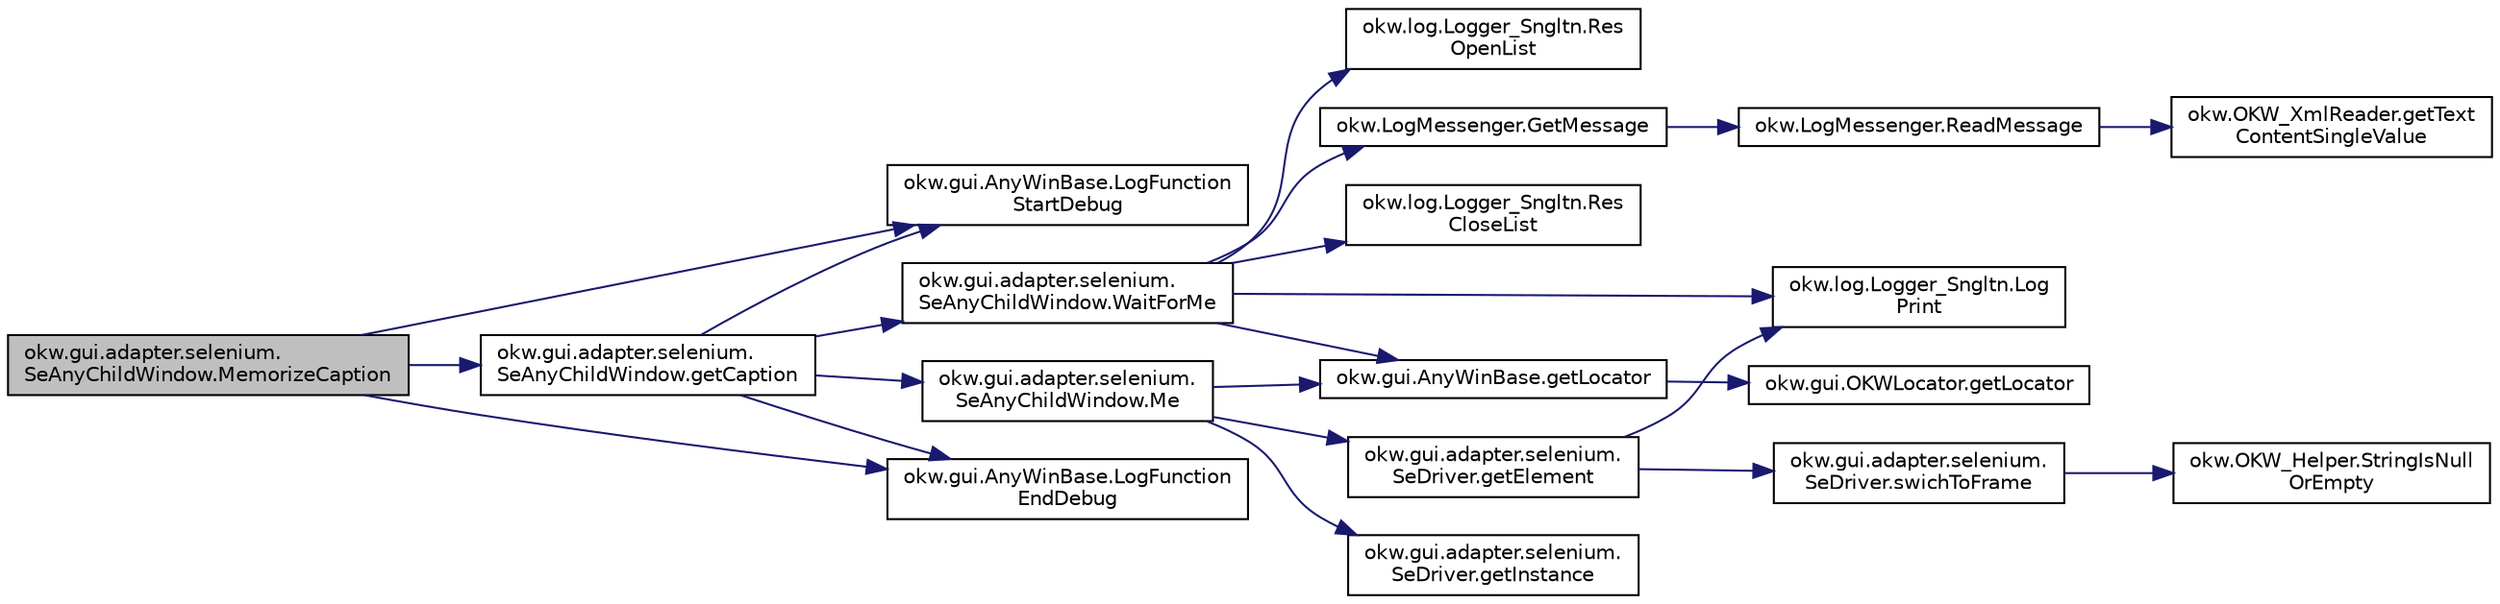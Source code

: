 digraph "okw.gui.adapter.selenium.SeAnyChildWindow.MemorizeCaption"
{
 // INTERACTIVE_SVG=YES
  edge [fontname="Helvetica",fontsize="10",labelfontname="Helvetica",labelfontsize="10"];
  node [fontname="Helvetica",fontsize="10",shape=record];
  rankdir="LR";
  Node350 [label="okw.gui.adapter.selenium.\lSeAnyChildWindow.MemorizeCaption",height=0.2,width=0.4,color="black", fillcolor="grey75", style="filled", fontcolor="black"];
  Node350 -> Node351 [color="midnightblue",fontsize="10",style="solid",fontname="Helvetica"];
  Node351 [label="okw.gui.AnyWinBase.LogFunction\lStartDebug",height=0.2,width=0.4,color="black", fillcolor="white", style="filled",URL="$classokw_1_1gui_1_1_any_win_base.html#abaab572bdbed7b471f659d5dd8c76853",tooltip="Diese Methode ruft die Methode Logger.Instance.LogFunctionStartDebug(fps_FunctionName), und erweitert den gegebenen Methodenname in fps_FunctionName mit this.GetType().FullName um den Klassenbezeichner. "];
  Node350 -> Node352 [color="midnightblue",fontsize="10",style="solid",fontname="Helvetica"];
  Node352 [label="okw.gui.adapter.selenium.\lSeAnyChildWindow.getCaption",height=0.2,width=0.4,color="black", fillcolor="white", style="filled",URL="$classokw_1_1gui_1_1adapter_1_1selenium_1_1_se_any_child_window.html#a6dbc784267dbac3feef5e421ece9aced",tooltip="Ermittelt den textuellen Inhalt der Überschrift eines HTML-Tags anhand des Attributee \"textContent\"..."];
  Node352 -> Node351 [color="midnightblue",fontsize="10",style="solid",fontname="Helvetica"];
  Node352 -> Node353 [color="midnightblue",fontsize="10",style="solid",fontname="Helvetica"];
  Node353 [label="okw.gui.adapter.selenium.\lSeAnyChildWindow.WaitForMe",height=0.2,width=0.4,color="black", fillcolor="white", style="filled",URL="$classokw_1_1gui_1_1adapter_1_1selenium_1_1_se_any_child_window.html#a72faf4aa1717b4178fae1b0570ca9b28",tooltip="Wartet auf das Objekt Wenn kein Fenster gefunden wird,. "];
  Node353 -> Node354 [color="midnightblue",fontsize="10",style="solid",fontname="Helvetica"];
  Node354 [label="okw.log.Logger_Sngltn.Res\lOpenList",height=0.2,width=0.4,color="black", fillcolor="white", style="filled",URL="$classokw_1_1log_1_1_logger___sngltn.html#ab4fc711bb4c754f251372ff3b14ab9c9",tooltip="Creates a new hierarchical level in the results file. "];
  Node353 -> Node355 [color="midnightblue",fontsize="10",style="solid",fontname="Helvetica"];
  Node355 [label="okw.log.Logger_Sngltn.Log\lPrint",height=0.2,width=0.4,color="black", fillcolor="white", style="filled",URL="$classokw_1_1log_1_1_logger___sngltn.html#a8ebceaddd6cc6963ddb8e08c72ea808c",tooltip="LogPrint Function: Prints the values of expressions to the results file. "];
  Node353 -> Node356 [color="midnightblue",fontsize="10",style="solid",fontname="Helvetica"];
  Node356 [label="okw.gui.AnyWinBase.getLocator",height=0.2,width=0.4,color="black", fillcolor="white", style="filled",URL="$classokw_1_1gui_1_1_any_win_base.html#a9929f6fae1f4e2c20df79d32d5bc79db",tooltip="Holt den vollständig (rekursiv) aufgelösten (z.B. "];
  Node356 -> Node357 [color="midnightblue",fontsize="10",style="solid",fontname="Helvetica"];
  Node357 [label="okw.gui.OKWLocator.getLocator",height=0.2,width=0.4,color="black", fillcolor="white", style="filled",URL="$classokw_1_1gui_1_1_o_k_w_locator.html#adc74fc2125dd048dc1cb84e011f47ec8",tooltip="Holt den vollständig (rekursiv) aufgelösten (z.B. "];
  Node353 -> Node358 [color="midnightblue",fontsize="10",style="solid",fontname="Helvetica"];
  Node358 [label="okw.log.Logger_Sngltn.Res\lCloseList",height=0.2,width=0.4,color="black", fillcolor="white", style="filled",URL="$classokw_1_1log_1_1_logger___sngltn.html#a9b54104f7e0b4c0a473877b19dfaed56",tooltip="Closes a hierarchical level in the results file that was opened with ResOpenList. ..."];
  Node353 -> Node359 [color="midnightblue",fontsize="10",style="solid",fontname="Helvetica"];
  Node359 [label="okw.LogMessenger.GetMessage",height=0.2,width=0.4,color="black", fillcolor="white", style="filled",URL="$classokw_1_1_log_messenger.html#af225d1f037d47b3b085175c09d78bdd2",tooltip="Holt die Log-Meldung für MethodeNmae/Textkey ohne weitere Parameter. "];
  Node359 -> Node360 [color="midnightblue",fontsize="10",style="solid",fontname="Helvetica"];
  Node360 [label="okw.LogMessenger.ReadMessage",height=0.2,width=0.4,color="black", fillcolor="white", style="filled",URL="$classokw_1_1_log_messenger.html#a530cd6ab82ec82a04206a2e976ec06e3",tooltip="Interne Kernfunktion holt die Log-Meldung mit Platzhaltern aus der XML-Datei. "];
  Node360 -> Node361 [color="midnightblue",fontsize="10",style="solid",fontname="Helvetica"];
  Node361 [label="okw.OKW_XmlReader.getText\lContentSingleValue",height=0.2,width=0.4,color="black", fillcolor="white", style="filled",URL="$classokw_1_1_o_k_w___xml_reader.html#ab920b5335a2e1429c14cc5f8e79f39eb",tooltip="Lies den TextContent eines Tag. "];
  Node352 -> Node362 [color="midnightblue",fontsize="10",style="solid",fontname="Helvetica"];
  Node362 [label="okw.gui.adapter.selenium.\lSeAnyChildWindow.Me",height=0.2,width=0.4,color="black", fillcolor="white", style="filled",URL="$classokw_1_1gui_1_1adapter_1_1selenium_1_1_se_any_child_window.html#a9a138af1fc6ff850d708d66f308a2525",tooltip="Ermittelt aus dem gegebenen Locator das DOM-Elelement, welches das Objekt representiert. "];
  Node362 -> Node363 [color="midnightblue",fontsize="10",style="solid",fontname="Helvetica"];
  Node363 [label="okw.gui.adapter.selenium.\lSeDriver.getInstance",height=0.2,width=0.4,color="black", fillcolor="white", style="filled",URL="$classokw_1_1gui_1_1adapter_1_1selenium_1_1_se_driver.html#acb82765e99981ecc210e7599bbc2c639",tooltip="Gibt die Instance für die einzige Instanz dieser Klasse zurück. "];
  Node362 -> Node364 [color="midnightblue",fontsize="10",style="solid",fontname="Helvetica"];
  Node364 [label="okw.gui.adapter.selenium.\lSeDriver.getElement",height=0.2,width=0.4,color="black", fillcolor="white", style="filled",URL="$classokw_1_1gui_1_1adapter_1_1selenium_1_1_se_driver.html#ae08fe1cf4c694bb3a4dfb1f1837b26bc",tooltip="Ermittelt das Webelement mit der gegebenen frameID und dem gegebenen Locator. "];
  Node364 -> Node365 [color="midnightblue",fontsize="10",style="solid",fontname="Helvetica"];
  Node365 [label="okw.gui.adapter.selenium.\lSeDriver.swichToFrame",height=0.2,width=0.4,color="black", fillcolor="white", style="filled",URL="$classokw_1_1gui_1_1adapter_1_1selenium_1_1_se_driver.html#a502a7d54c1a8b80424cd42a4e168a191",tooltip="Wechselt das aktuelle Frame auf das Frame mit der id=iframeID. "];
  Node365 -> Node366 [color="midnightblue",fontsize="10",style="solid",fontname="Helvetica"];
  Node366 [label="okw.OKW_Helper.StringIsNull\lOrEmpty",height=0.2,width=0.4,color="black", fillcolor="white", style="filled",URL="$classokw_1_1_o_k_w___helper.html#ac042a51d58d56ede78ecff1b082f72f3",tooltip="Prüft ob der gegeben String fpsStrin null oder leer (\"\") ist. "];
  Node364 -> Node355 [color="midnightblue",fontsize="10",style="solid",fontname="Helvetica"];
  Node362 -> Node356 [color="midnightblue",fontsize="10",style="solid",fontname="Helvetica"];
  Node352 -> Node367 [color="midnightblue",fontsize="10",style="solid",fontname="Helvetica"];
  Node367 [label="okw.gui.AnyWinBase.LogFunction\lEndDebug",height=0.2,width=0.4,color="black", fillcolor="white", style="filled",URL="$classokw_1_1gui_1_1_any_win_base.html#a51cf50ace21902b3a5359316f53a7f3e",tooltip="Methode ruft die Methode Logger.Instance.LogFunctionEndDebug() auf. "];
  Node350 -> Node367 [color="midnightblue",fontsize="10",style="solid",fontname="Helvetica"];
}
